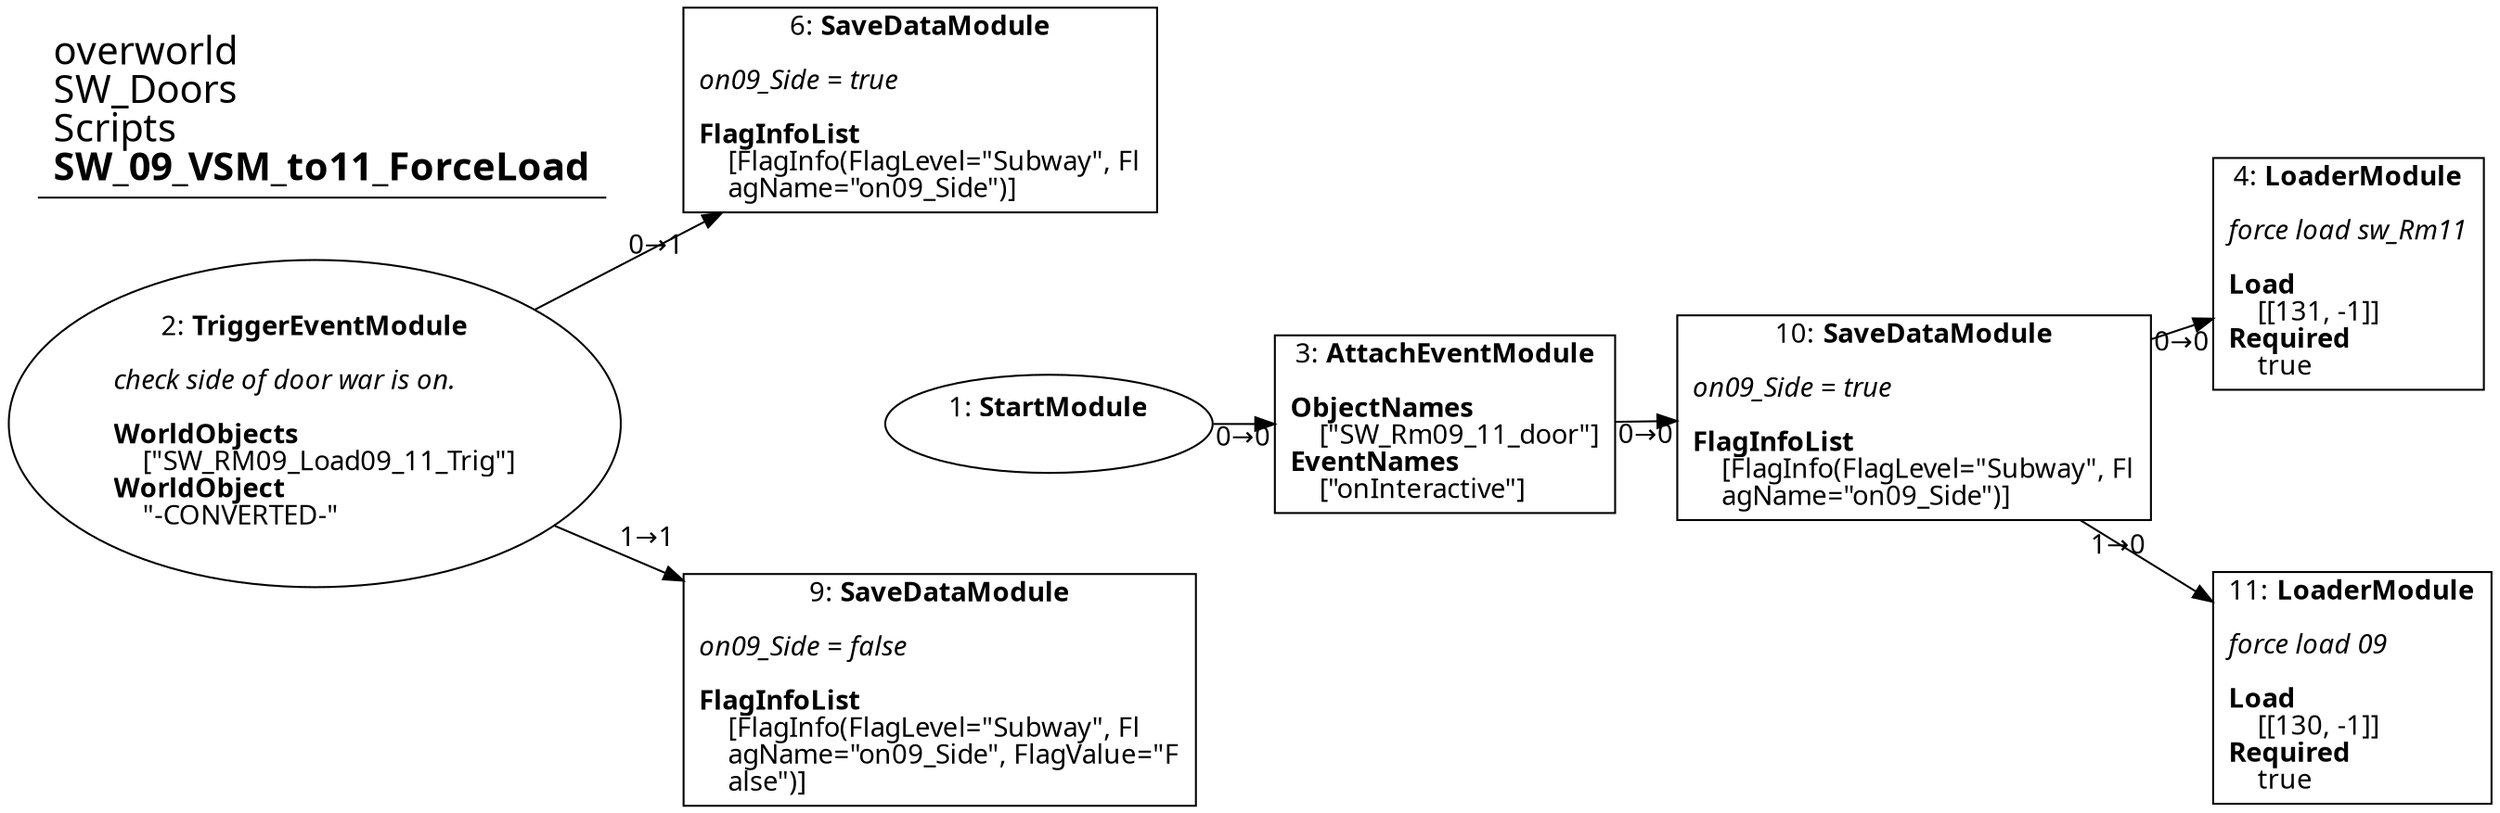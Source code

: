 digraph {
    layout = fdp;
    overlap = prism;
    sep = "+16";
    splines = spline;

    node [ shape = box ];

    graph [ fontname = "Segoe UI" ];
    node [ fontname = "Segoe UI" ];
    edge [ fontname = "Segoe UI" ];

    1 [ label = <1: <b>StartModule</b><br/><br/>> ];
    1 [ shape = oval ]
    1 [ pos = "0.4,-0.18800001!" ];
    1 -> 3 [ label = "0→0" ];

    2 [ label = <2: <b>TriggerEventModule</b><br/><br/><i>check side of door war is on.<br align="left"/></i><br align="left"/><b>WorldObjects</b><br align="left"/>    [&quot;SW_RM09_Load09_11_Trig&quot;]<br align="left"/><b>WorldObject</b><br align="left"/>    &quot;-CONVERTED-&quot;<br align="left"/>> ];
    2 [ shape = oval ]
    2 [ pos = "0.034,-0.17300001!" ];
    2 -> 6 [ label = "0→1" ];
    2 -> 9 [ label = "1→1" ];

    3 [ label = <3: <b>AttachEventModule</b><br/><br/><b>ObjectNames</b><br align="left"/>    [&quot;SW_Rm09_11_door&quot;]<br align="left"/><b>EventNames</b><br align="left"/>    [&quot;onInteractive&quot;]<br align="left"/>> ];
    3 [ pos = "0.56200004,-0.18800001!" ];
    3 -> 10 [ label = "0→0" ];

    4 [ label = <4: <b>LoaderModule</b><br/><br/><i>force load sw_Rm11<br align="left"/></i><br align="left"/><b>Load</b><br align="left"/>    [[131, -1]]<br align="left"/><b>Required</b><br align="left"/>    true<br align="left"/>> ];
    4 [ pos = "0.99500006,-0.15!" ];

    6 [ label = <6: <b>SaveDataModule</b><br/><br/><i>on09_Side = true<br align="left"/></i><br align="left"/><b>FlagInfoList</b><br align="left"/>    [FlagInfo(FlagLevel=&quot;Subway&quot;, Fl<br align="left"/>    agName=&quot;on09_Side&quot;)]<br align="left"/>> ];
    6 [ pos = "0.30900002,-0.039!" ];

    9 [ label = <9: <b>SaveDataModule</b><br/><br/><i>on09_Side = false<br align="left"/></i><br align="left"/><b>FlagInfoList</b><br align="left"/>    [FlagInfo(FlagLevel=&quot;Subway&quot;, Fl<br align="left"/>    agName=&quot;on09_Side&quot;, FlagValue=&quot;F<br align="left"/>    alse&quot;)]<br align="left"/>> ];
    9 [ pos = "0.30900002,-0.27400002!" ];

    10 [ label = <10: <b>SaveDataModule</b><br/><br/><i>on09_Side = true<br align="left"/></i><br align="left"/><b>FlagInfoList</b><br align="left"/>    [FlagInfo(FlagLevel=&quot;Subway&quot;, Fl<br align="left"/>    agName=&quot;on09_Side&quot;)]<br align="left"/>> ];
    10 [ pos = "0.76000005,-0.18800001!" ];
    10 -> 4 [ label = "0→0" ];
    10 -> 11 [ label = "1→0" ];

    11 [ label = <11: <b>LoaderModule</b><br/><br/><i>force load 09<br align="left"/></i><br align="left"/><b>Load</b><br align="left"/>    [[130, -1]]<br align="left"/><b>Required</b><br align="left"/>    true<br align="left"/>> ];
    11 [ pos = "0.99600005,-0.26000002!" ];

    title [ pos = "0.033,-0.038000003!" ];
    title [ shape = underline ];
    title [ label = <<font point-size="20">overworld<br align="left"/>SW_Doors<br align="left"/>Scripts<br align="left"/><b>SW_09_VSM_to11_ForceLoad</b><br align="left"/></font>> ];
}
